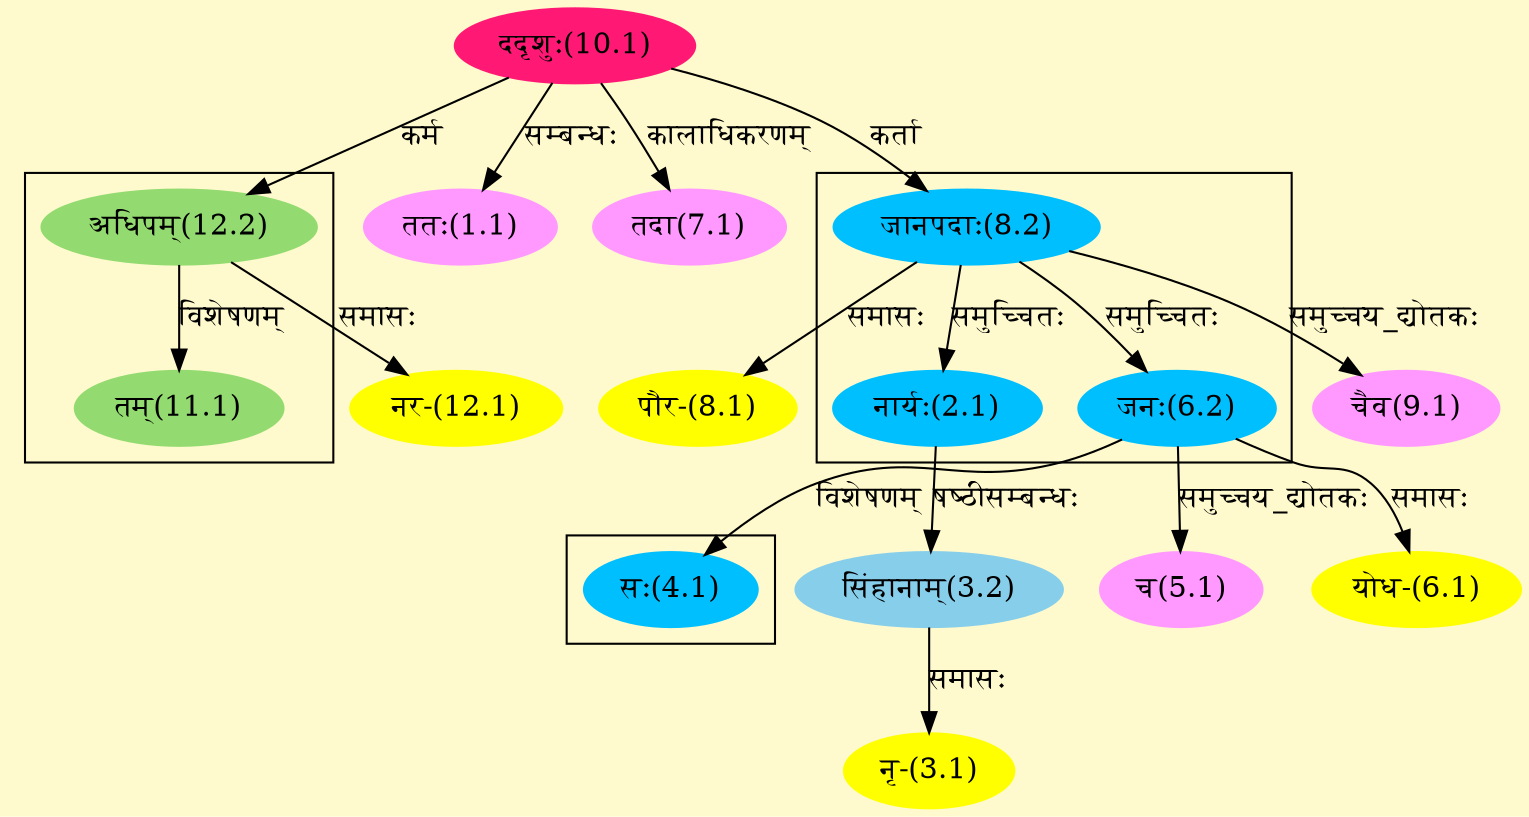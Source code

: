digraph G{
rankdir=BT;
 compound=true;
 bgcolor="lemonchiffon1";

subgraph cluster_1{
Node2_1 [style=filled, color="#00BFFF" label = "नार्यः(2.1)"]
Node8_2 [style=filled, color="#00BFFF" label = "जानपदाः(8.2)"]
Node6_2 [style=filled, color="#00BFFF" label = "जनः(6.2)"]

}

subgraph cluster_2{
Node4_1 [style=filled, color="#00BFFF" label = "सः(4.1)"]
Node6_2 [style=filled, color="#00BFFF" label = "जनः(6.2)"]

}

subgraph cluster_3{
Node11_1 [style=filled, color="#93DB70" label = "तम्(11.1)"]
Node12_2 [style=filled, color="#93DB70" label = "अधिपम्(12.2)"]

}
Node1_1 [style=filled, color="#FF99FF" label = "ततः(1.1)"]
Node10_1 [style=filled, color="#FF1975" label = "ददृशुः(10.1)"]
Node3_1 [style=filled, color="#FFFF00" label = "नृ-(3.1)"]
Node3_2 [style=filled, color="#87CEEB" label = "सिंहानाम्(3.2)"]
Node2_1 [style=filled, color="#00BFFF" label = "नार्यः(2.1)"]
Node5_1 [style=filled, color="#FF99FF" label = "च(5.1)"]
Node6_2 [style=filled, color="#00BFFF" label = "जनः(6.2)"]
Node6_1 [style=filled, color="#FFFF00" label = "योध-(6.1)"]
Node7_1 [style=filled, color="#FF99FF" label = "तदा(7.1)"]
Node8_1 [style=filled, color="#FFFF00" label = "पौर-(8.1)"]
Node8_2 [style=filled, color="#00BFFF" label = "जानपदाः(8.2)"]
Node9_1 [style=filled, color="#FF99FF" label = "चैव(9.1)"]
Node [style=filled, color="" label = "()"]
Node12_1 [style=filled, color="#FFFF00" label = "नर-(12.1)"]
Node12_2 [style=filled, color="#93DB70" label = "अधिपम्(12.2)"]
/* Start of Relations section */

Node1_1 -> Node10_1 [  label="सम्बन्धः"  dir="back" ]
Node2_1 -> Node8_2 [  label="समुच्चितः"  dir="back" ]
Node3_1 -> Node3_2 [  label="समासः"  dir="back" ]
Node3_2 -> Node2_1 [  label="षष्ठीसम्बन्धः"  dir="back" ]
Node4_1 -> Node6_2 [  label="विशेषणम्"  dir="back" ]
Node5_1 -> Node6_2 [  label="समुच्चय_द्योतकः"  dir="back" ]
Node6_1 -> Node6_2 [  label="समासः"  dir="back" ]
Node6_2 -> Node8_2 [  label="समुच्चितः"  dir="back" ]
Node7_1 -> Node10_1 [  label="कालाधिकरणम्"  dir="back" ]
Node8_1 -> Node8_2 [  label="समासः"  dir="back" ]
Node8_2 -> Node10_1 [  label="कर्ता"  dir="back" ]
Node9_1 -> Node8_2 [  label="समुच्चय_द्योतकः"  dir="back" ]
Node11_1 -> Node12_2 [  label="विशेषणम्"  dir="back" ]
Node12_1 -> Node12_2 [  label="समासः"  dir="back" ]
Node12_2 -> Node10_1 [  label="कर्म"  dir="back" ]
}

